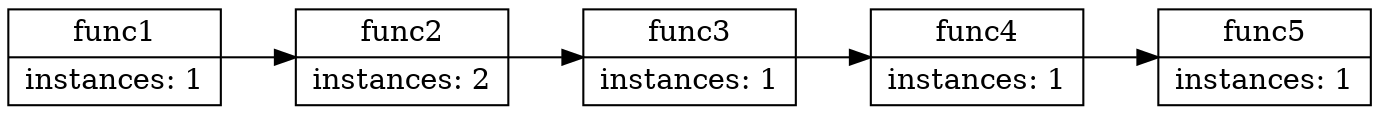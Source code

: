 digraph {
graph [
rankdir = "LR"
];
"node0" [
 label = "func1 | instances: 1"
 shape="record"
];
"node1" [
 label = "func2 | instances: 2"
 shape="record"
];
"node2" [
 label = "func3 | instances: 1"
 shape="record"
];
"node3" [
 label = "func4 | instances: 1"
 shape="record"
];
"node4" [
 label = "func5 | instances: 1"
 shape="record"
];
"node0"->"node1"->"node2"->"node3"->"node4"
}

